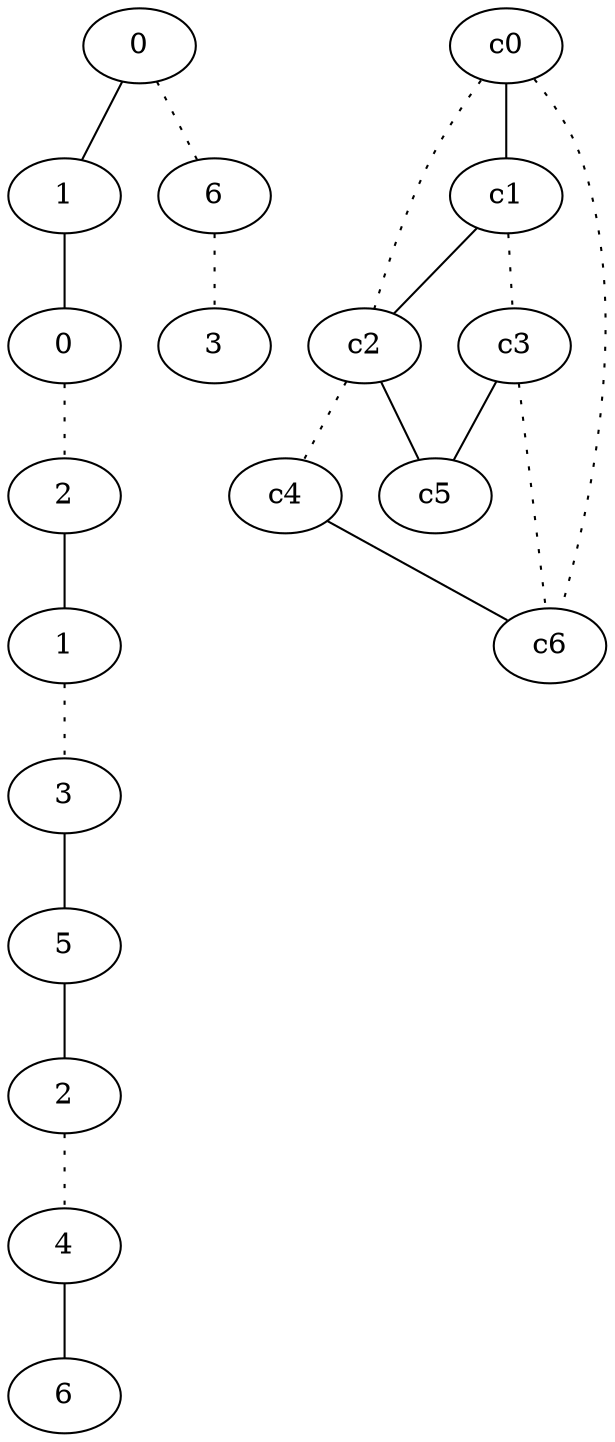 graph {
a0[label=0];
a1[label=1];
a2[label=0];
a3[label=2];
a4[label=1];
a5[label=3];
a6[label=5];
a7[label=2];
a8[label=4];
a9[label=6];
a10[label=6];
a11[label=3];
a0 -- a1;
a0 -- a10 [style=dotted];
a1 -- a2;
a2 -- a3 [style=dotted];
a3 -- a4;
a4 -- a5 [style=dotted];
a5 -- a6;
a6 -- a7;
a7 -- a8 [style=dotted];
a8 -- a9;
a10 -- a11 [style=dotted];
c0 -- c1;
c0 -- c2 [style=dotted];
c0 -- c6 [style=dotted];
c1 -- c2;
c1 -- c3 [style=dotted];
c2 -- c4 [style=dotted];
c2 -- c5;
c3 -- c5;
c3 -- c6 [style=dotted];
c4 -- c6;
}

